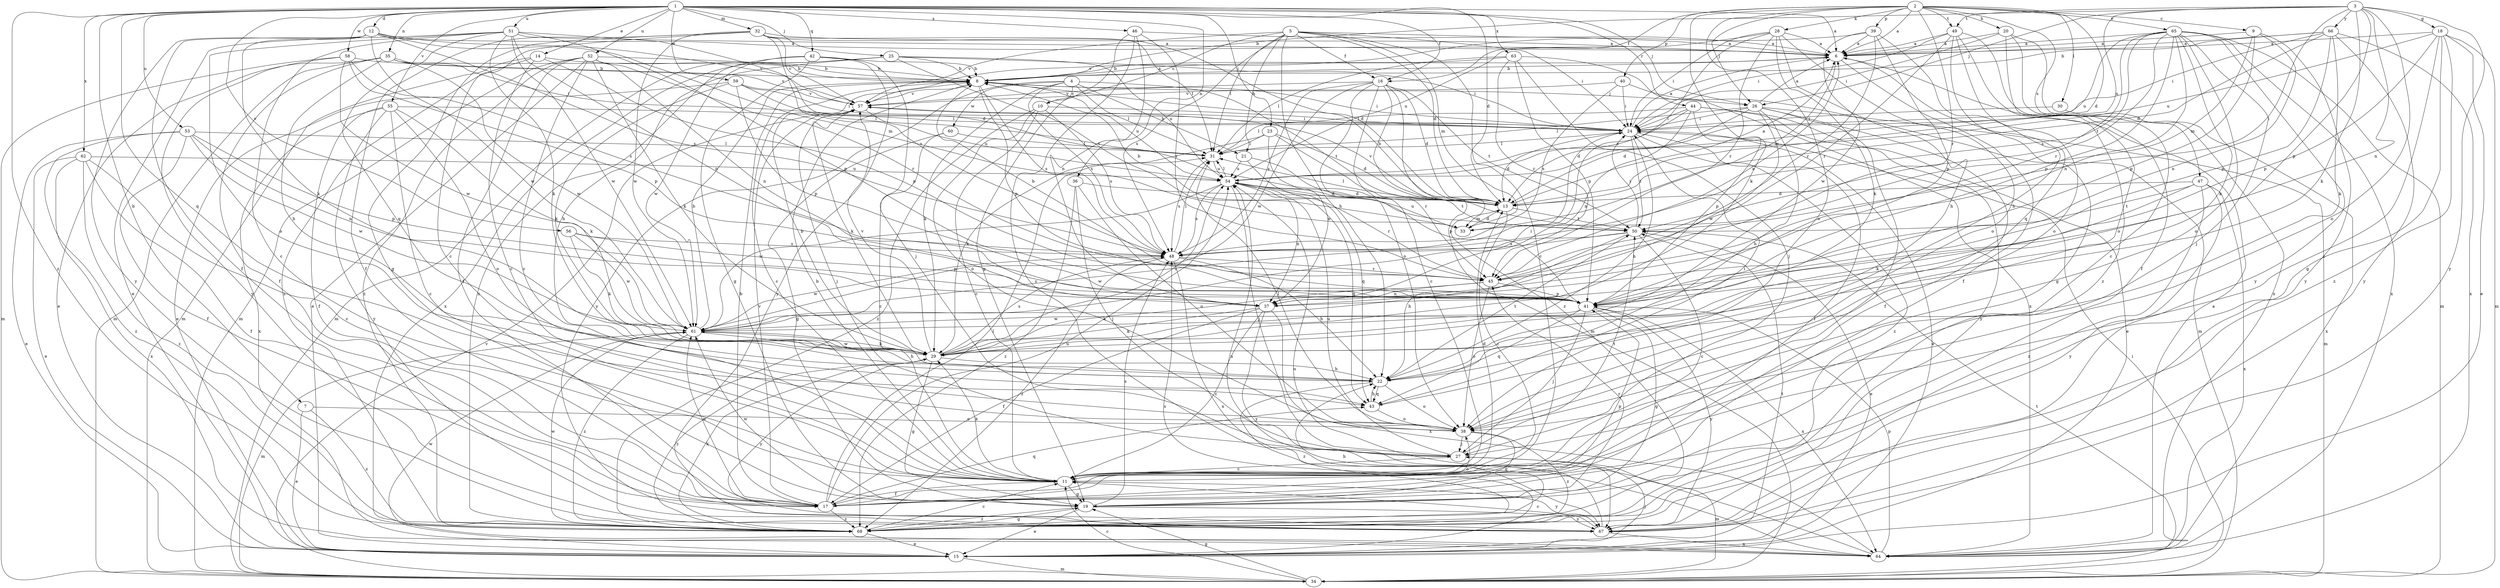 strict digraph  {
	1 -> 6 [label=a];
	2 -> 6 [label=a];
	5 -> 6 [label=a];
	8 -> 6 [label=a];
	9 -> 6 [label=a];
	12 -> 6 [label=a];
	13 -> 6 [label=a];
	18 -> 6 [label=a];
	20 -> 6 [label=a];
	24 -> 6 [label=a];
	26 -> 6 [label=a];
	28 -> 6 [label=a];
	32 -> 6 [label=a];
	39 -> 6 [label=a];
	45 -> 6 [label=a];
	46 -> 6 [label=a];
	49 -> 6 [label=a];
	51 -> 6 [label=a];
	64 -> 6 [label=a];
	65 -> 6 [label=a];
	66 -> 6 [label=a];
	1 -> 7 [label=b];
	3 -> 8 [label=b];
	6 -> 8 [label=b];
	11 -> 8 [label=b];
	13 -> 8 [label=b];
	14 -> 8 [label=b];
	17 -> 8 [label=b];
	22 -> 8 [label=b];
	25 -> 8 [label=b];
	33 -> 8 [label=b];
	35 -> 8 [label=b];
	42 -> 8 [label=b];
	45 -> 8 [label=b];
	52 -> 8 [label=b];
	58 -> 8 [label=b];
	61 -> 8 [label=b];
	63 -> 8 [label=b];
	66 -> 8 [label=b];
	2 -> 9 [label=c];
	4 -> 10 [label=c];
	5 -> 10 [label=c];
	5 -> 11 [label=c];
	8 -> 11 [label=c];
	10 -> 11 [label=c];
	13 -> 11 [label=c];
	14 -> 11 [label=c];
	16 -> 11 [label=c];
	18 -> 11 [label=c];
	20 -> 11 [label=c];
	26 -> 11 [label=c];
	27 -> 11 [label=c];
	32 -> 11 [label=c];
	34 -> 11 [label=c];
	37 -> 11 [label=c];
	50 -> 11 [label=c];
	51 -> 11 [label=c];
	52 -> 11 [label=c];
	55 -> 11 [label=c];
	60 -> 11 [label=c];
	62 -> 11 [label=c];
	67 -> 11 [label=c];
	68 -> 11 [label=c];
	1 -> 12 [label=d];
	1 -> 13 [label=d];
	2 -> 13 [label=d];
	5 -> 13 [label=d];
	11 -> 13 [label=d];
	16 -> 13 [label=d];
	23 -> 13 [label=d];
	24 -> 13 [label=d];
	26 -> 13 [label=d];
	32 -> 13 [label=d];
	33 -> 13 [label=d];
	36 -> 13 [label=d];
	44 -> 13 [label=d];
	47 -> 13 [label=d];
	51 -> 13 [label=d];
	54 -> 13 [label=d];
	66 -> 13 [label=d];
	1 -> 14 [label=e];
	7 -> 15 [label=e];
	18 -> 15 [label=e];
	19 -> 15 [label=e];
	24 -> 15 [label=e];
	35 -> 15 [label=e];
	44 -> 15 [label=e];
	50 -> 15 [label=e];
	51 -> 15 [label=e];
	52 -> 15 [label=e];
	53 -> 15 [label=e];
	59 -> 15 [label=e];
	62 -> 15 [label=e];
	68 -> 15 [label=e];
	1 -> 16 [label=f];
	2 -> 16 [label=f];
	5 -> 16 [label=f];
	6 -> 17 [label=f];
	11 -> 17 [label=f];
	12 -> 17 [label=f];
	24 -> 17 [label=f];
	26 -> 17 [label=f];
	32 -> 17 [label=f];
	35 -> 17 [label=f];
	37 -> 17 [label=f];
	49 -> 17 [label=f];
	52 -> 17 [label=f];
	53 -> 17 [label=f];
	55 -> 17 [label=f];
	62 -> 17 [label=f];
	3 -> 18 [label=g];
	6 -> 19 [label=g];
	11 -> 19 [label=g];
	18 -> 19 [label=g];
	29 -> 19 [label=g];
	32 -> 19 [label=g];
	34 -> 19 [label=g];
	38 -> 19 [label=g];
	41 -> 19 [label=g];
	42 -> 19 [label=g];
	46 -> 19 [label=g];
	60 -> 19 [label=g];
	68 -> 19 [label=g];
	2 -> 20 [label=h];
	4 -> 21 [label=h];
	5 -> 21 [label=h];
	5 -> 22 [label=h];
	24 -> 22 [label=h];
	25 -> 22 [label=h];
	26 -> 22 [label=h];
	28 -> 22 [label=h];
	29 -> 22 [label=h];
	35 -> 22 [label=h];
	39 -> 22 [label=h];
	43 -> 22 [label=h];
	48 -> 22 [label=h];
	50 -> 22 [label=h];
	61 -> 22 [label=h];
	68 -> 22 [label=h];
	1 -> 23 [label=i];
	5 -> 24 [label=i];
	8 -> 24 [label=i];
	10 -> 24 [label=i];
	20 -> 24 [label=i];
	25 -> 24 [label=i];
	26 -> 24 [label=i];
	28 -> 24 [label=i];
	30 -> 24 [label=i];
	34 -> 24 [label=i];
	35 -> 24 [label=i];
	40 -> 24 [label=i];
	43 -> 24 [label=i];
	44 -> 24 [label=i];
	49 -> 24 [label=i];
	50 -> 24 [label=i];
	55 -> 24 [label=i];
	57 -> 24 [label=i];
	59 -> 24 [label=i];
	61 -> 24 [label=i];
	66 -> 24 [label=i];
	1 -> 25 [label=j];
	1 -> 26 [label=j];
	2 -> 26 [label=j];
	3 -> 26 [label=j];
	8 -> 26 [label=j];
	15 -> 27 [label=j];
	36 -> 27 [label=j];
	38 -> 27 [label=j];
	41 -> 27 [label=j];
	42 -> 27 [label=j];
	54 -> 27 [label=j];
	57 -> 27 [label=j];
	63 -> 27 [label=j];
	65 -> 27 [label=j];
	2 -> 28 [label=k];
	2 -> 29 [label=k];
	3 -> 29 [label=k];
	4 -> 29 [label=k];
	11 -> 29 [label=k];
	12 -> 29 [label=k];
	23 -> 29 [label=k];
	28 -> 29 [label=k];
	37 -> 29 [label=k];
	45 -> 29 [label=k];
	47 -> 29 [label=k];
	51 -> 29 [label=k];
	52 -> 29 [label=k];
	55 -> 29 [label=k];
	56 -> 29 [label=k];
	57 -> 29 [label=k];
	59 -> 29 [label=k];
	61 -> 29 [label=k];
	65 -> 29 [label=k];
	66 -> 29 [label=k];
	68 -> 29 [label=k];
	2 -> 30 [label=l];
	4 -> 31 [label=l];
	5 -> 31 [label=l];
	13 -> 31 [label=l];
	17 -> 31 [label=l];
	23 -> 31 [label=l];
	24 -> 31 [label=l];
	26 -> 31 [label=l];
	32 -> 31 [label=l];
	38 -> 31 [label=l];
	44 -> 31 [label=l];
	48 -> 31 [label=l];
	53 -> 31 [label=l];
	54 -> 31 [label=l];
	59 -> 31 [label=l];
	60 -> 31 [label=l];
	63 -> 31 [label=l];
	1 -> 32 [label=m];
	5 -> 33 [label=m];
	6 -> 33 [label=m];
	9 -> 33 [label=m];
	12 -> 33 [label=m];
	13 -> 33 [label=m];
	14 -> 34 [label=m];
	15 -> 34 [label=m];
	16 -> 34 [label=m];
	18 -> 34 [label=m];
	25 -> 34 [label=m];
	26 -> 34 [label=m];
	27 -> 34 [label=m];
	35 -> 34 [label=m];
	40 -> 34 [label=m];
	52 -> 34 [label=m];
	58 -> 34 [label=m];
	61 -> 34 [label=m];
	65 -> 34 [label=m];
	1 -> 35 [label=n];
	1 -> 36 [label=n];
	3 -> 37 [label=n];
	9 -> 37 [label=n];
	23 -> 37 [label=n];
	44 -> 37 [label=n];
	45 -> 37 [label=n];
	46 -> 37 [label=n];
	51 -> 37 [label=n];
	52 -> 37 [label=n];
	53 -> 37 [label=n];
	54 -> 37 [label=n];
	65 -> 37 [label=n];
	2 -> 38 [label=o];
	3 -> 38 [label=o];
	7 -> 38 [label=o];
	10 -> 38 [label=o];
	16 -> 38 [label=o];
	17 -> 38 [label=o];
	20 -> 38 [label=o];
	22 -> 38 [label=o];
	28 -> 38 [label=o];
	36 -> 38 [label=o];
	43 -> 38 [label=o];
	45 -> 38 [label=o];
	49 -> 38 [label=o];
	51 -> 38 [label=o];
	55 -> 38 [label=o];
	65 -> 38 [label=o];
	2 -> 39 [label=p];
	2 -> 40 [label=p];
	3 -> 41 [label=p];
	8 -> 41 [label=p];
	9 -> 41 [label=p];
	14 -> 41 [label=p];
	17 -> 41 [label=p];
	18 -> 41 [label=p];
	21 -> 41 [label=p];
	39 -> 41 [label=p];
	44 -> 41 [label=p];
	45 -> 41 [label=p];
	51 -> 41 [label=p];
	53 -> 41 [label=p];
	56 -> 41 [label=p];
	58 -> 41 [label=p];
	59 -> 41 [label=p];
	63 -> 41 [label=p];
	64 -> 41 [label=p];
	65 -> 41 [label=p];
	66 -> 41 [label=p];
	1 -> 42 [label=q];
	1 -> 43 [label=q];
	17 -> 43 [label=q];
	21 -> 43 [label=q];
	22 -> 43 [label=q];
	41 -> 43 [label=q];
	49 -> 43 [label=q];
	51 -> 43 [label=q];
	54 -> 43 [label=q];
	1 -> 44 [label=r];
	2 -> 45 [label=r];
	19 -> 45 [label=r];
	23 -> 45 [label=r];
	28 -> 45 [label=r];
	39 -> 45 [label=r];
	46 -> 45 [label=r];
	48 -> 45 [label=r];
	49 -> 45 [label=r];
	52 -> 45 [label=r];
	54 -> 45 [label=r];
	63 -> 45 [label=r];
	65 -> 45 [label=r];
	1 -> 46 [label=s];
	2 -> 47 [label=s];
	4 -> 48 [label=s];
	5 -> 48 [label=s];
	8 -> 48 [label=s];
	10 -> 48 [label=s];
	12 -> 48 [label=s];
	15 -> 48 [label=s];
	16 -> 48 [label=s];
	19 -> 48 [label=s];
	28 -> 48 [label=s];
	29 -> 48 [label=s];
	31 -> 48 [label=s];
	32 -> 48 [label=s];
	40 -> 48 [label=s];
	50 -> 48 [label=s];
	54 -> 48 [label=s];
	56 -> 48 [label=s];
	58 -> 48 [label=s];
	65 -> 48 [label=s];
	2 -> 49 [label=t];
	3 -> 49 [label=t];
	3 -> 50 [label=t];
	4 -> 50 [label=t];
	13 -> 50 [label=t];
	15 -> 50 [label=t];
	16 -> 50 [label=t];
	22 -> 50 [label=t];
	24 -> 50 [label=t];
	25 -> 50 [label=t];
	27 -> 50 [label=t];
	34 -> 50 [label=t];
	47 -> 50 [label=t];
	54 -> 50 [label=t];
	65 -> 50 [label=t];
	1 -> 51 [label=u];
	1 -> 52 [label=u];
	1 -> 53 [label=u];
	3 -> 54 [label=u];
	8 -> 54 [label=u];
	17 -> 54 [label=u];
	18 -> 54 [label=u];
	21 -> 54 [label=u];
	25 -> 54 [label=u];
	27 -> 54 [label=u];
	28 -> 54 [label=u];
	29 -> 54 [label=u];
	31 -> 54 [label=u];
	33 -> 54 [label=u];
	57 -> 54 [label=u];
	62 -> 54 [label=u];
	64 -> 54 [label=u];
	65 -> 54 [label=u];
	67 -> 54 [label=u];
	1 -> 55 [label=v];
	1 -> 56 [label=v];
	5 -> 57 [label=v];
	8 -> 57 [label=v];
	12 -> 57 [label=v];
	13 -> 57 [label=v];
	16 -> 57 [label=v];
	17 -> 57 [label=v];
	29 -> 57 [label=v];
	32 -> 57 [label=v];
	34 -> 57 [label=v];
	35 -> 57 [label=v];
	39 -> 57 [label=v];
	40 -> 57 [label=v];
	59 -> 57 [label=v];
	1 -> 58 [label=w];
	1 -> 59 [label=w];
	4 -> 60 [label=w];
	12 -> 61 [label=w];
	15 -> 61 [label=w];
	16 -> 61 [label=w];
	17 -> 61 [label=w];
	19 -> 61 [label=w];
	26 -> 61 [label=w];
	29 -> 61 [label=w];
	32 -> 61 [label=w];
	35 -> 61 [label=w];
	39 -> 61 [label=w];
	41 -> 61 [label=w];
	42 -> 61 [label=w];
	48 -> 61 [label=w];
	50 -> 61 [label=w];
	51 -> 61 [label=w];
	53 -> 61 [label=w];
	54 -> 61 [label=w];
	56 -> 61 [label=w];
	58 -> 61 [label=w];
	68 -> 61 [label=w];
	1 -> 62 [label=x];
	1 -> 63 [label=x];
	20 -> 64 [label=x];
	25 -> 64 [label=x];
	30 -> 64 [label=x];
	37 -> 64 [label=x];
	41 -> 64 [label=x];
	47 -> 64 [label=x];
	48 -> 64 [label=x];
	55 -> 64 [label=x];
	62 -> 64 [label=x];
	63 -> 64 [label=x];
	65 -> 64 [label=x];
	66 -> 64 [label=x];
	67 -> 64 [label=x];
	2 -> 65 [label=y];
	3 -> 66 [label=y];
	3 -> 67 [label=y];
	4 -> 67 [label=y];
	9 -> 67 [label=y];
	11 -> 67 [label=y];
	12 -> 67 [label=y];
	19 -> 67 [label=y];
	29 -> 67 [label=y];
	37 -> 67 [label=y];
	41 -> 67 [label=y];
	42 -> 67 [label=y];
	44 -> 67 [label=y];
	46 -> 67 [label=y];
	47 -> 67 [label=y];
	55 -> 67 [label=y];
	58 -> 67 [label=y];
	65 -> 67 [label=y];
	66 -> 67 [label=y];
	1 -> 68 [label=z];
	7 -> 68 [label=z];
	10 -> 68 [label=z];
	14 -> 68 [label=z];
	16 -> 68 [label=z];
	17 -> 68 [label=z];
	18 -> 68 [label=z];
	19 -> 68 [label=z];
	22 -> 68 [label=z];
	24 -> 68 [label=z];
	29 -> 68 [label=z];
	36 -> 68 [label=z];
	38 -> 68 [label=z];
	42 -> 68 [label=z];
	47 -> 68 [label=z];
	48 -> 68 [label=z];
	49 -> 68 [label=z];
	52 -> 68 [label=z];
	53 -> 68 [label=z];
	61 -> 68 [label=z];
	62 -> 68 [label=z];
}
